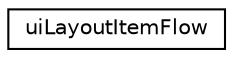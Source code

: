 digraph G
{
  edge [fontname="Helvetica",fontsize="10",labelfontname="Helvetica",labelfontsize="10"];
  node [fontname="Helvetica",fontsize="10",shape=record];
  rankdir=LR;
  Node1 [label="uiLayoutItemFlow",height=0.2,width=0.4,color="black", fillcolor="white", style="filled",URL="$db/de2/structuiLayoutItemFlow.html"];
}
